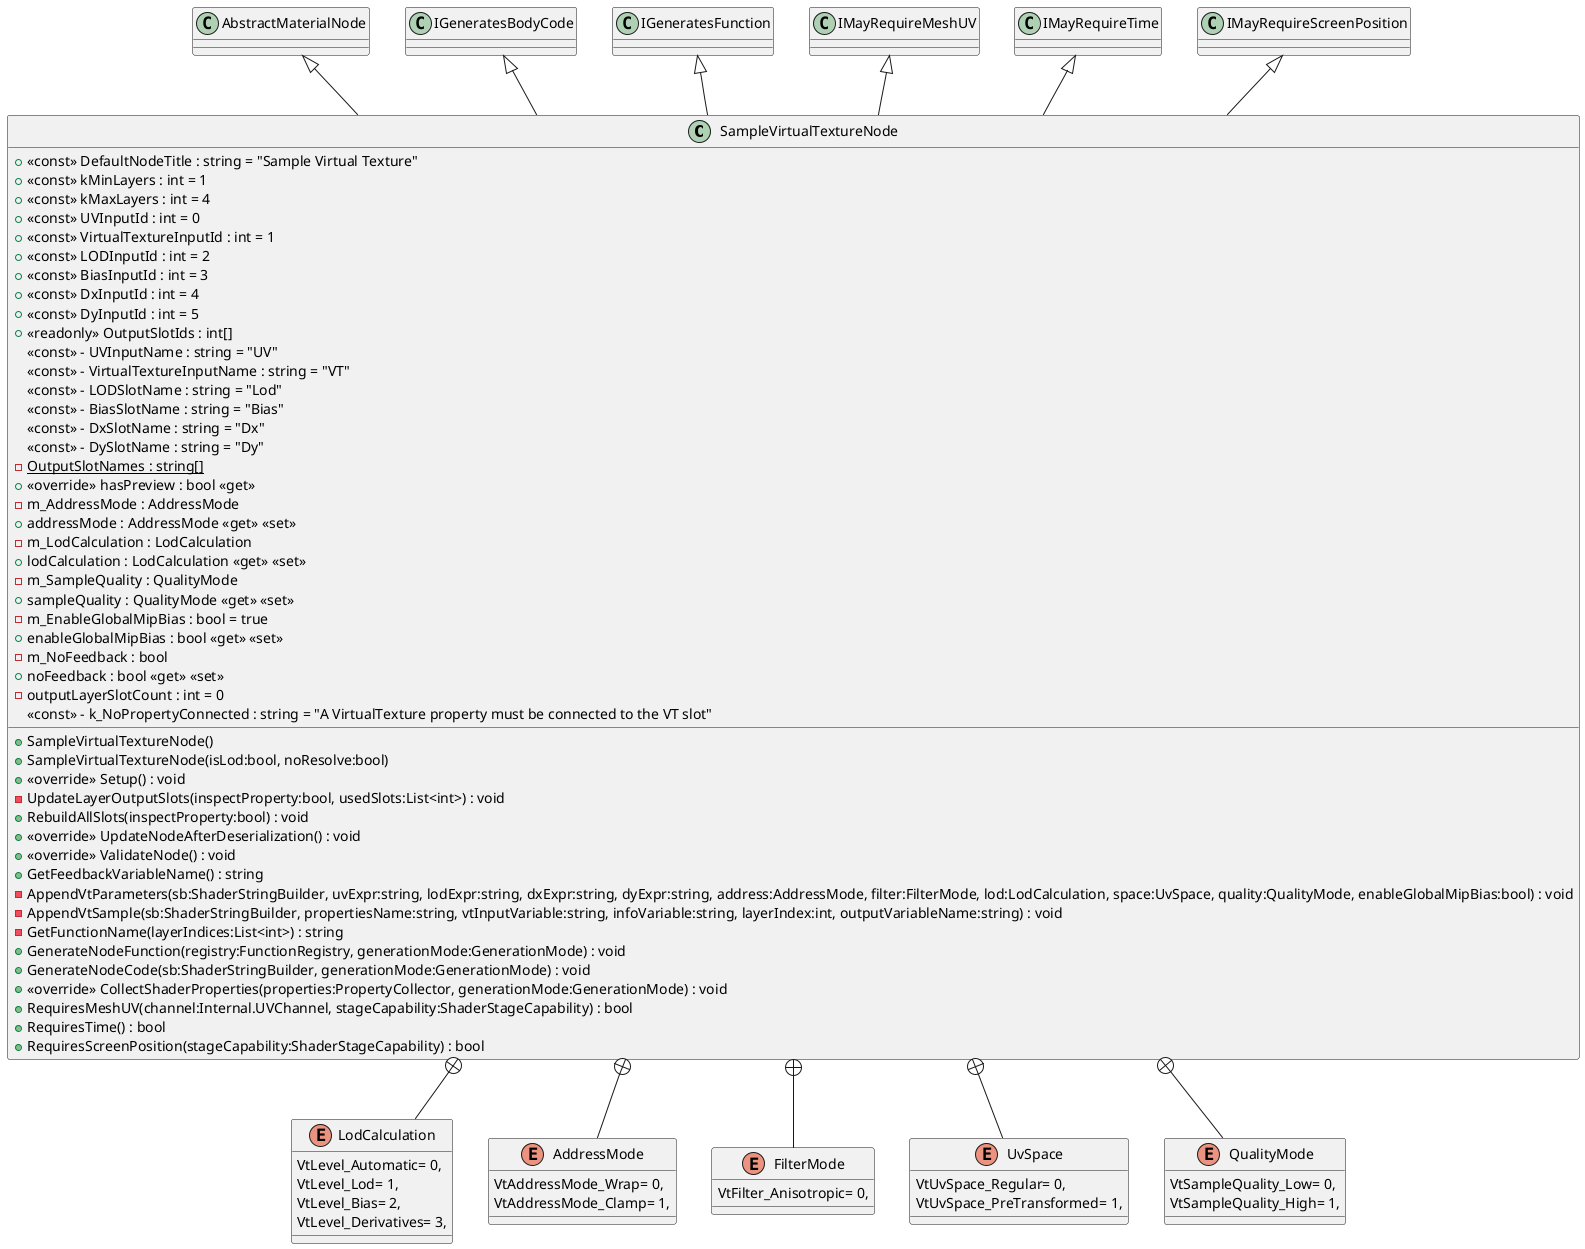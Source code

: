 @startuml
class SampleVirtualTextureNode {
    + <<const>> DefaultNodeTitle : string = "Sample Virtual Texture"
    + <<const>> kMinLayers : int = 1
    + <<const>> kMaxLayers : int = 4
    + <<const>> UVInputId : int = 0
    + <<const>> VirtualTextureInputId : int = 1
    + <<const>> LODInputId : int = 2
    + <<const>> BiasInputId : int = 3
    + <<const>> DxInputId : int = 4
    + <<const>> DyInputId : int = 5
    + <<readonly>> OutputSlotIds : int[]
    <<const>> - UVInputName : string = "UV"
    <<const>> - VirtualTextureInputName : string = "VT"
    <<const>> - LODSlotName : string = "Lod"
    <<const>> - BiasSlotName : string = "Bias"
    <<const>> - DxSlotName : string = "Dx"
    <<const>> - DySlotName : string = "Dy"
    {static} - OutputSlotNames : string[]
    + <<override>> hasPreview : bool <<get>>
    - m_AddressMode : AddressMode
    + addressMode : AddressMode <<get>> <<set>>
    - m_LodCalculation : LodCalculation
    + lodCalculation : LodCalculation <<get>> <<set>>
    - m_SampleQuality : QualityMode
    + sampleQuality : QualityMode <<get>> <<set>>
    - m_EnableGlobalMipBias : bool = true
    + enableGlobalMipBias : bool <<get>> <<set>>
    - m_NoFeedback : bool
    + noFeedback : bool <<get>> <<set>>
    + SampleVirtualTextureNode()
    + SampleVirtualTextureNode(isLod:bool, noResolve:bool)
    + <<override>> Setup() : void
    - outputLayerSlotCount : int = 0
    - UpdateLayerOutputSlots(inspectProperty:bool, usedSlots:List<int>) : void
    + RebuildAllSlots(inspectProperty:bool) : void
    + <<override>> UpdateNodeAfterDeserialization() : void
    <<const>> - k_NoPropertyConnected : string = "A VirtualTexture property must be connected to the VT slot"
    + <<override>> ValidateNode() : void
    + GetFeedbackVariableName() : string
    - AppendVtParameters(sb:ShaderStringBuilder, uvExpr:string, lodExpr:string, dxExpr:string, dyExpr:string, address:AddressMode, filter:FilterMode, lod:LodCalculation, space:UvSpace, quality:QualityMode, enableGlobalMipBias:bool) : void
    - AppendVtSample(sb:ShaderStringBuilder, propertiesName:string, vtInputVariable:string, infoVariable:string, layerIndex:int, outputVariableName:string) : void
    - GetFunctionName(layerIndices:List<int>) : string
    + GenerateNodeFunction(registry:FunctionRegistry, generationMode:GenerationMode) : void
    + GenerateNodeCode(sb:ShaderStringBuilder, generationMode:GenerationMode) : void
    + <<override>> CollectShaderProperties(properties:PropertyCollector, generationMode:GenerationMode) : void
    + RequiresMeshUV(channel:Internal.UVChannel, stageCapability:ShaderStageCapability) : bool
    + RequiresTime() : bool
    + RequiresScreenPosition(stageCapability:ShaderStageCapability) : bool
}
enum LodCalculation {
    VtLevel_Automatic= 0,
    VtLevel_Lod= 1,
    VtLevel_Bias= 2,
    VtLevel_Derivatives= 3,
}
enum AddressMode {
    VtAddressMode_Wrap= 0,
    VtAddressMode_Clamp= 1,
}
enum FilterMode {
    VtFilter_Anisotropic= 0,
}
enum UvSpace {
    VtUvSpace_Regular= 0,
    VtUvSpace_PreTransformed= 1,
}
enum QualityMode {
    VtSampleQuality_Low= 0,
    VtSampleQuality_High= 1,
}
AbstractMaterialNode <|-- SampleVirtualTextureNode
IGeneratesBodyCode <|-- SampleVirtualTextureNode
IGeneratesFunction <|-- SampleVirtualTextureNode
IMayRequireMeshUV <|-- SampleVirtualTextureNode
IMayRequireTime <|-- SampleVirtualTextureNode
IMayRequireScreenPosition <|-- SampleVirtualTextureNode
SampleVirtualTextureNode +-- LodCalculation
SampleVirtualTextureNode +-- AddressMode
SampleVirtualTextureNode +-- FilterMode
SampleVirtualTextureNode +-- UvSpace
SampleVirtualTextureNode +-- QualityMode
@enduml
